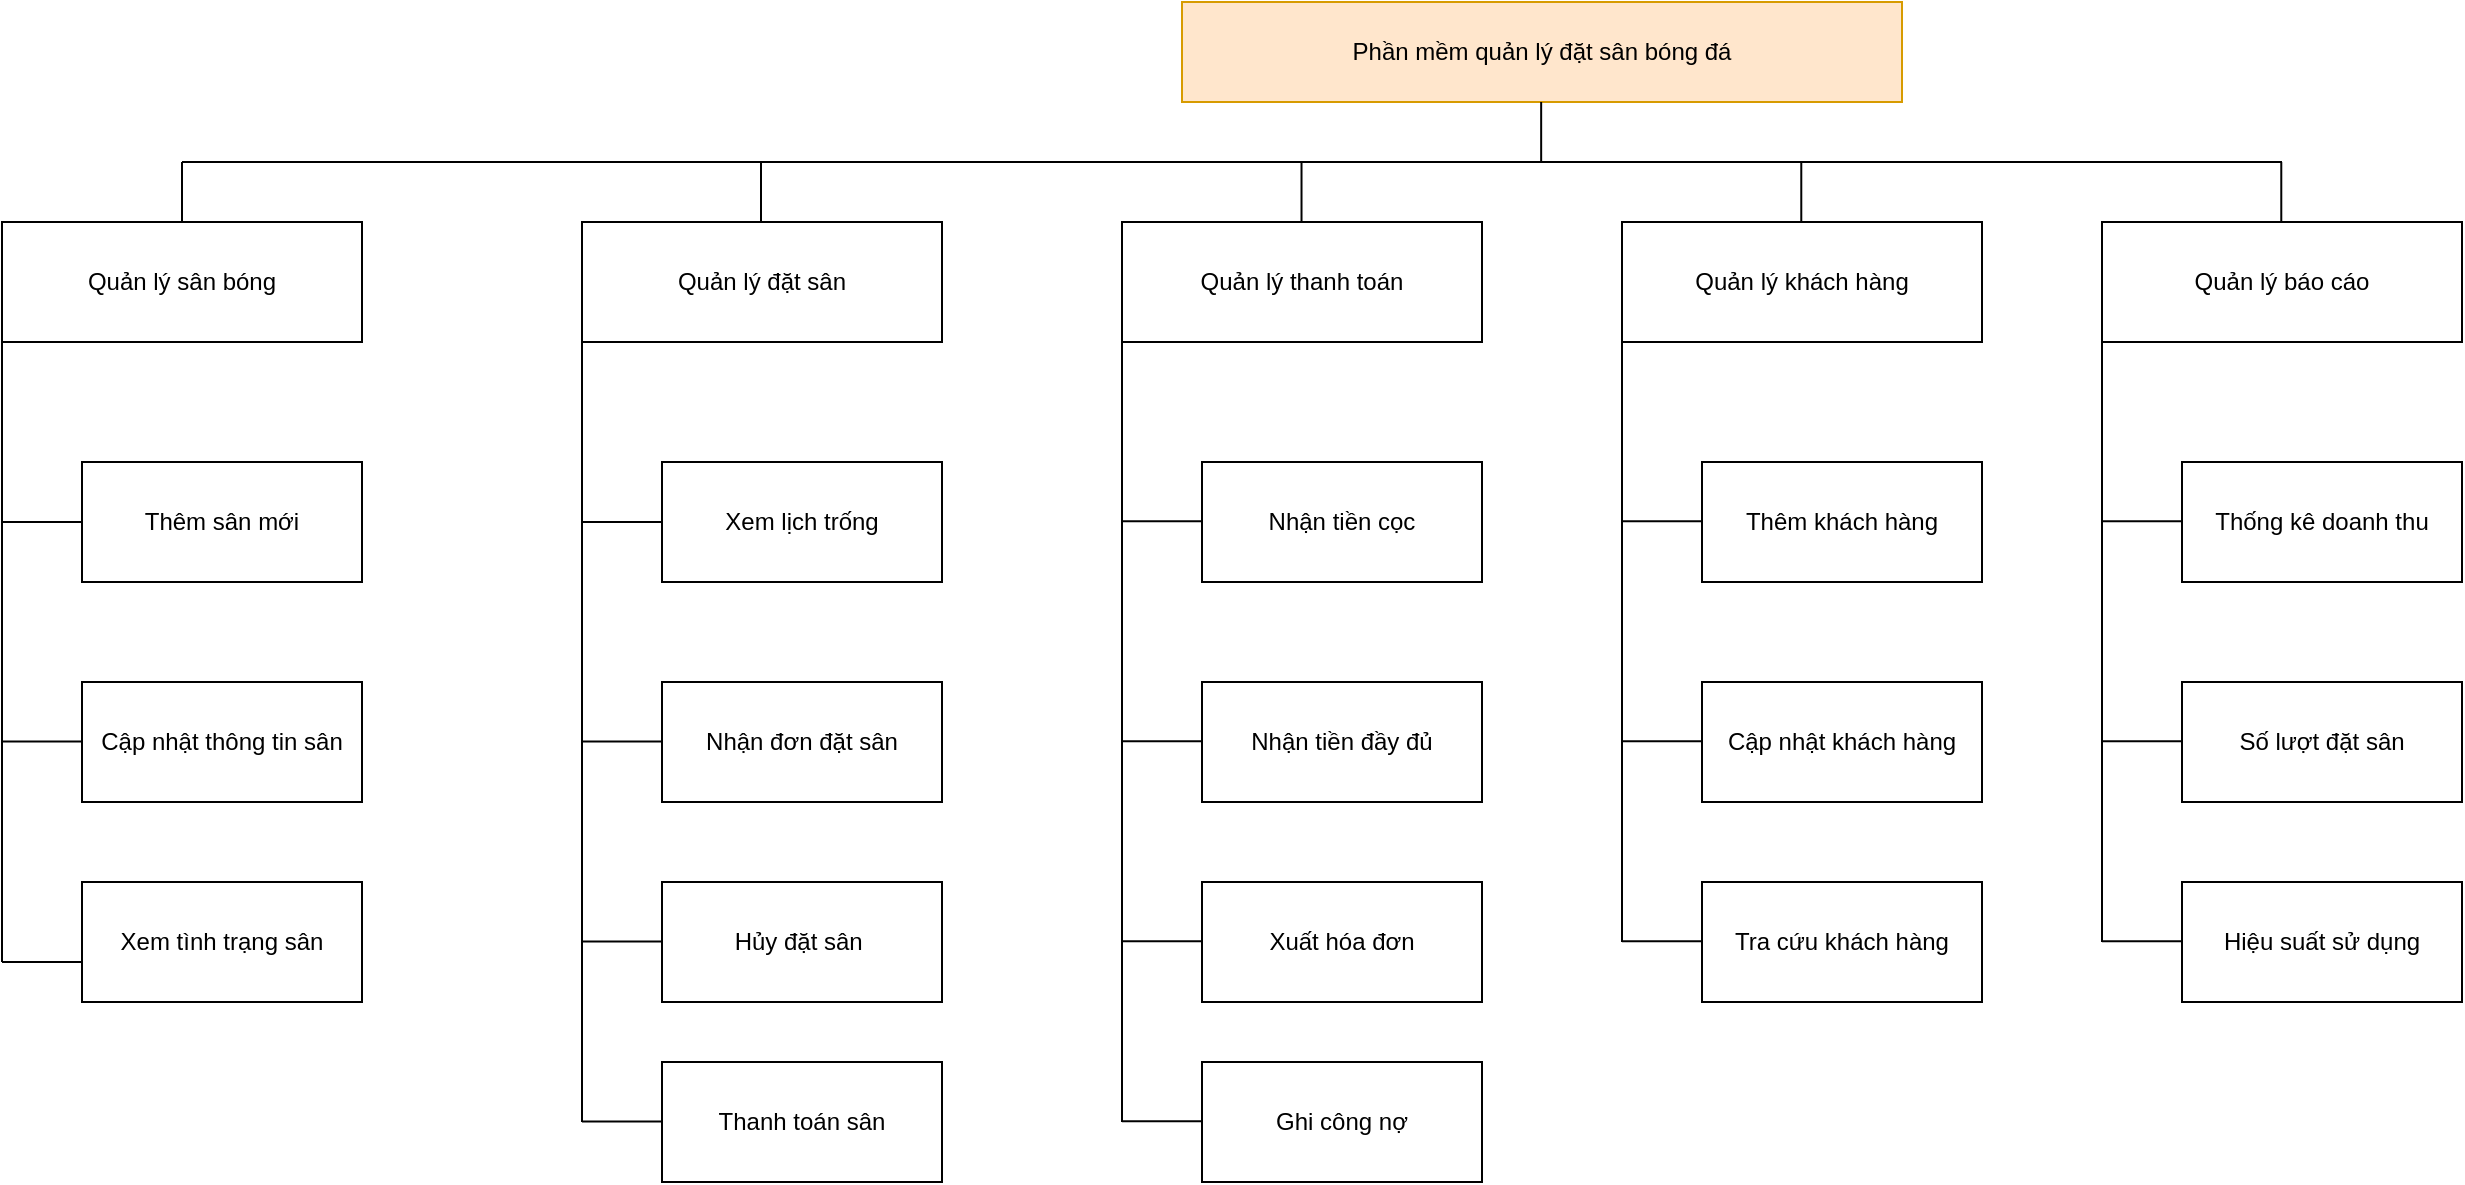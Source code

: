 <mxfile version="28.1.0">
  <diagram name="Page-1" id="dXEw8Ugeuqkzr5Z7Odu2">
    <mxGraphModel dx="1806" dy="577" grid="1" gridSize="10" guides="1" tooltips="1" connect="1" arrows="1" fold="1" page="1" pageScale="1" pageWidth="850" pageHeight="1100" math="0" shadow="0">
      <root>
        <mxCell id="0" />
        <mxCell id="1" parent="0" />
        <mxCell id="iZvSBJwFrLveL1Va7kET-1" value="Phần mềm quản lý đặt sân bóng đá" style="html=1;whiteSpace=wrap;fillColor=#ffe6cc;strokeColor=#d79b00;" parent="1" vertex="1">
          <mxGeometry x="220" y="70" width="360" height="50" as="geometry" />
        </mxCell>
        <mxCell id="iZvSBJwFrLveL1Va7kET-3" value="Quản lý sân bóng" style="rounded=0;whiteSpace=wrap;html=1;" parent="1" vertex="1">
          <mxGeometry x="-370" y="180" width="180" height="60" as="geometry" />
        </mxCell>
        <mxCell id="iZvSBJwFrLveL1Va7kET-4" value="Quản lý đặt sân" style="rounded=0;whiteSpace=wrap;html=1;" parent="1" vertex="1">
          <mxGeometry x="-80" y="180" width="180" height="60" as="geometry" />
        </mxCell>
        <mxCell id="iZvSBJwFrLveL1Va7kET-5" value="Quản lý thanh toán" style="rounded=0;whiteSpace=wrap;html=1;" parent="1" vertex="1">
          <mxGeometry x="190" y="180" width="180" height="60" as="geometry" />
        </mxCell>
        <mxCell id="iZvSBJwFrLveL1Va7kET-6" value="Quản lý khách hàng" style="rounded=0;whiteSpace=wrap;html=1;" parent="1" vertex="1">
          <mxGeometry x="440" y="180" width="180" height="60" as="geometry" />
        </mxCell>
        <mxCell id="iZvSBJwFrLveL1Va7kET-7" value="Quản lý báo cáo" style="rounded=0;whiteSpace=wrap;html=1;" parent="1" vertex="1">
          <mxGeometry x="680" y="180" width="180" height="60" as="geometry" />
        </mxCell>
        <mxCell id="iZvSBJwFrLveL1Va7kET-9" value="" style="endArrow=none;html=1;rounded=0;" parent="1" edge="1">
          <mxGeometry width="50" height="50" relative="1" as="geometry">
            <mxPoint x="-280" y="150" as="sourcePoint" />
            <mxPoint x="770" y="150" as="targetPoint" />
          </mxGeometry>
        </mxCell>
        <mxCell id="iZvSBJwFrLveL1Va7kET-10" value="" style="endArrow=none;html=1;rounded=0;exitX=0.5;exitY=0;exitDx=0;exitDy=0;" parent="1" source="iZvSBJwFrLveL1Va7kET-3" edge="1">
          <mxGeometry width="50" height="50" relative="1" as="geometry">
            <mxPoint x="-70" y="450" as="sourcePoint" />
            <mxPoint x="-280" y="150" as="targetPoint" />
          </mxGeometry>
        </mxCell>
        <mxCell id="iZvSBJwFrLveL1Va7kET-11" value="Thêm sân mới" style="rounded=0;whiteSpace=wrap;html=1;" parent="1" vertex="1">
          <mxGeometry x="-330" y="300" width="140" height="60" as="geometry" />
        </mxCell>
        <mxCell id="iZvSBJwFrLveL1Va7kET-12" value="Cập nhật thông tin sân" style="rounded=0;whiteSpace=wrap;html=1;" parent="1" vertex="1">
          <mxGeometry x="-330" y="410" width="140" height="60" as="geometry" />
        </mxCell>
        <mxCell id="iZvSBJwFrLveL1Va7kET-13" value="Xem tình trạng sân" style="rounded=0;whiteSpace=wrap;html=1;" parent="1" vertex="1">
          <mxGeometry x="-330" y="510" width="140" height="60" as="geometry" />
        </mxCell>
        <mxCell id="iZvSBJwFrLveL1Va7kET-14" value="Xem lịch trống" style="rounded=0;whiteSpace=wrap;html=1;" parent="1" vertex="1">
          <mxGeometry x="-40" y="300" width="140" height="60" as="geometry" />
        </mxCell>
        <mxCell id="iZvSBJwFrLveL1Va7kET-15" value="Nhận đơn đặt sân" style="rounded=0;whiteSpace=wrap;html=1;" parent="1" vertex="1">
          <mxGeometry x="-40" y="410" width="140" height="60" as="geometry" />
        </mxCell>
        <mxCell id="iZvSBJwFrLveL1Va7kET-16" value="Hủy đặt sân&amp;nbsp;" style="rounded=0;whiteSpace=wrap;html=1;" parent="1" vertex="1">
          <mxGeometry x="-40" y="510" width="140" height="60" as="geometry" />
        </mxCell>
        <mxCell id="r38mKHXm96FFhiUQcjBS-1" value="" style="endArrow=none;html=1;rounded=0;exitX=0.5;exitY=0;exitDx=0;exitDy=0;" edge="1" parent="1">
          <mxGeometry width="50" height="50" relative="1" as="geometry">
            <mxPoint x="9.5" y="180" as="sourcePoint" />
            <mxPoint x="9.5" y="150" as="targetPoint" />
          </mxGeometry>
        </mxCell>
        <mxCell id="r38mKHXm96FFhiUQcjBS-2" value="Thanh toán sân" style="rounded=0;whiteSpace=wrap;html=1;" vertex="1" parent="1">
          <mxGeometry x="-40" y="600" width="140" height="60" as="geometry" />
        </mxCell>
        <mxCell id="r38mKHXm96FFhiUQcjBS-4" value="Nhận tiền cọc" style="rounded=0;whiteSpace=wrap;html=1;" vertex="1" parent="1">
          <mxGeometry x="230" y="300" width="140" height="60" as="geometry" />
        </mxCell>
        <mxCell id="r38mKHXm96FFhiUQcjBS-5" value="Nhận tiền đầy đủ" style="rounded=0;whiteSpace=wrap;html=1;" vertex="1" parent="1">
          <mxGeometry x="230" y="410" width="140" height="60" as="geometry" />
        </mxCell>
        <mxCell id="r38mKHXm96FFhiUQcjBS-6" value="Xuất hóa đơn" style="rounded=0;whiteSpace=wrap;html=1;" vertex="1" parent="1">
          <mxGeometry x="230" y="510" width="140" height="60" as="geometry" />
        </mxCell>
        <mxCell id="r38mKHXm96FFhiUQcjBS-7" value="Ghi công nợ" style="rounded=0;whiteSpace=wrap;html=1;" vertex="1" parent="1">
          <mxGeometry x="230" y="600" width="140" height="60" as="geometry" />
        </mxCell>
        <mxCell id="r38mKHXm96FFhiUQcjBS-8" value="" style="endArrow=none;html=1;rounded=0;exitX=0;exitY=1;exitDx=0;exitDy=0;" edge="1" parent="1" source="iZvSBJwFrLveL1Va7kET-3">
          <mxGeometry width="50" height="50" relative="1" as="geometry">
            <mxPoint x="-370" y="250" as="sourcePoint" />
            <mxPoint x="-370" y="550" as="targetPoint" />
          </mxGeometry>
        </mxCell>
        <mxCell id="r38mKHXm96FFhiUQcjBS-9" value="" style="endArrow=none;html=1;rounded=0;entryX=0;entryY=0.5;entryDx=0;entryDy=0;" edge="1" parent="1" target="iZvSBJwFrLveL1Va7kET-11">
          <mxGeometry width="50" height="50" relative="1" as="geometry">
            <mxPoint x="-370" y="330" as="sourcePoint" />
            <mxPoint x="140" y="430" as="targetPoint" />
          </mxGeometry>
        </mxCell>
        <mxCell id="r38mKHXm96FFhiUQcjBS-10" value="" style="endArrow=none;html=1;rounded=0;entryX=0;entryY=0.5;entryDx=0;entryDy=0;" edge="1" parent="1">
          <mxGeometry width="50" height="50" relative="1" as="geometry">
            <mxPoint x="-370" y="439.76" as="sourcePoint" />
            <mxPoint x="-330" y="439.76" as="targetPoint" />
          </mxGeometry>
        </mxCell>
        <mxCell id="r38mKHXm96FFhiUQcjBS-11" value="" style="endArrow=none;html=1;rounded=0;entryX=0;entryY=0.5;entryDx=0;entryDy=0;" edge="1" parent="1">
          <mxGeometry width="50" height="50" relative="1" as="geometry">
            <mxPoint x="-370" y="550" as="sourcePoint" />
            <mxPoint x="-330" y="550" as="targetPoint" />
          </mxGeometry>
        </mxCell>
        <mxCell id="r38mKHXm96FFhiUQcjBS-12" value="" style="endArrow=none;html=1;rounded=0;exitX=0;exitY=1;exitDx=0;exitDy=0;" edge="1" parent="1">
          <mxGeometry width="50" height="50" relative="1" as="geometry">
            <mxPoint x="-80" y="240" as="sourcePoint" />
            <mxPoint x="-80" y="630" as="targetPoint" />
          </mxGeometry>
        </mxCell>
        <mxCell id="r38mKHXm96FFhiUQcjBS-13" value="" style="endArrow=none;html=1;rounded=0;entryX=0;entryY=0.5;entryDx=0;entryDy=0;" edge="1" parent="1" target="iZvSBJwFrLveL1Va7kET-14">
          <mxGeometry width="50" height="50" relative="1" as="geometry">
            <mxPoint x="-80" y="330" as="sourcePoint" />
            <mxPoint x="-60" y="270" as="targetPoint" />
          </mxGeometry>
        </mxCell>
        <mxCell id="r38mKHXm96FFhiUQcjBS-14" value="" style="endArrow=none;html=1;rounded=0;entryX=0;entryY=0.5;entryDx=0;entryDy=0;" edge="1" parent="1">
          <mxGeometry width="50" height="50" relative="1" as="geometry">
            <mxPoint x="-80" y="539.76" as="sourcePoint" />
            <mxPoint x="-40" y="539.76" as="targetPoint" />
          </mxGeometry>
        </mxCell>
        <mxCell id="r38mKHXm96FFhiUQcjBS-15" value="" style="endArrow=none;html=1;rounded=0;entryX=0;entryY=0.5;entryDx=0;entryDy=0;" edge="1" parent="1">
          <mxGeometry width="50" height="50" relative="1" as="geometry">
            <mxPoint x="-80" y="439.76" as="sourcePoint" />
            <mxPoint x="-40" y="439.76" as="targetPoint" />
          </mxGeometry>
        </mxCell>
        <mxCell id="r38mKHXm96FFhiUQcjBS-16" value="" style="endArrow=none;html=1;rounded=0;entryX=0;entryY=0.5;entryDx=0;entryDy=0;" edge="1" parent="1">
          <mxGeometry width="50" height="50" relative="1" as="geometry">
            <mxPoint x="-80" y="629.76" as="sourcePoint" />
            <mxPoint x="-40" y="629.76" as="targetPoint" />
          </mxGeometry>
        </mxCell>
        <mxCell id="r38mKHXm96FFhiUQcjBS-17" value="" style="endArrow=none;html=1;rounded=0;exitX=0.5;exitY=0;exitDx=0;exitDy=0;" edge="1" parent="1">
          <mxGeometry width="50" height="50" relative="1" as="geometry">
            <mxPoint x="279.76" y="180" as="sourcePoint" />
            <mxPoint x="279.76" y="150" as="targetPoint" />
          </mxGeometry>
        </mxCell>
        <mxCell id="r38mKHXm96FFhiUQcjBS-19" value="" style="endArrow=none;html=1;rounded=0;exitX=0.5;exitY=0;exitDx=0;exitDy=0;" edge="1" parent="1">
          <mxGeometry width="50" height="50" relative="1" as="geometry">
            <mxPoint x="399.58" y="150" as="sourcePoint" />
            <mxPoint x="399.58" y="120" as="targetPoint" />
          </mxGeometry>
        </mxCell>
        <mxCell id="r38mKHXm96FFhiUQcjBS-20" value="" style="endArrow=none;html=1;rounded=0;exitX=0;exitY=1;exitDx=0;exitDy=0;" edge="1" parent="1">
          <mxGeometry width="50" height="50" relative="1" as="geometry">
            <mxPoint x="190" y="240" as="sourcePoint" />
            <mxPoint x="190" y="630" as="targetPoint" />
          </mxGeometry>
        </mxCell>
        <mxCell id="r38mKHXm96FFhiUQcjBS-21" value="" style="endArrow=none;html=1;rounded=0;entryX=0;entryY=0.5;entryDx=0;entryDy=0;" edge="1" parent="1">
          <mxGeometry width="50" height="50" relative="1" as="geometry">
            <mxPoint x="190" y="329.64" as="sourcePoint" />
            <mxPoint x="230" y="329.64" as="targetPoint" />
          </mxGeometry>
        </mxCell>
        <mxCell id="r38mKHXm96FFhiUQcjBS-22" value="" style="endArrow=none;html=1;rounded=0;entryX=0;entryY=0.5;entryDx=0;entryDy=0;" edge="1" parent="1">
          <mxGeometry width="50" height="50" relative="1" as="geometry">
            <mxPoint x="190" y="439.64" as="sourcePoint" />
            <mxPoint x="230" y="439.64" as="targetPoint" />
          </mxGeometry>
        </mxCell>
        <mxCell id="r38mKHXm96FFhiUQcjBS-23" value="" style="endArrow=none;html=1;rounded=0;entryX=0;entryY=0.5;entryDx=0;entryDy=0;" edge="1" parent="1">
          <mxGeometry width="50" height="50" relative="1" as="geometry">
            <mxPoint x="190" y="539.64" as="sourcePoint" />
            <mxPoint x="230" y="539.64" as="targetPoint" />
          </mxGeometry>
        </mxCell>
        <mxCell id="r38mKHXm96FFhiUQcjBS-24" value="" style="endArrow=none;html=1;rounded=0;entryX=0;entryY=0.5;entryDx=0;entryDy=0;" edge="1" parent="1">
          <mxGeometry width="50" height="50" relative="1" as="geometry">
            <mxPoint x="190" y="629.64" as="sourcePoint" />
            <mxPoint x="230" y="629.64" as="targetPoint" />
          </mxGeometry>
        </mxCell>
        <mxCell id="r38mKHXm96FFhiUQcjBS-25" value="Thêm khách hàng" style="rounded=0;whiteSpace=wrap;html=1;" vertex="1" parent="1">
          <mxGeometry x="480" y="300" width="140" height="60" as="geometry" />
        </mxCell>
        <mxCell id="r38mKHXm96FFhiUQcjBS-26" value="Cập nhật khách hàng" style="rounded=0;whiteSpace=wrap;html=1;" vertex="1" parent="1">
          <mxGeometry x="480" y="410" width="140" height="60" as="geometry" />
        </mxCell>
        <mxCell id="r38mKHXm96FFhiUQcjBS-27" value="Tra cứu khách hàng" style="rounded=0;whiteSpace=wrap;html=1;" vertex="1" parent="1">
          <mxGeometry x="480" y="510" width="140" height="60" as="geometry" />
        </mxCell>
        <mxCell id="r38mKHXm96FFhiUQcjBS-29" value="" style="endArrow=none;html=1;rounded=0;exitX=0;exitY=1;exitDx=0;exitDy=0;" edge="1" parent="1">
          <mxGeometry width="50" height="50" relative="1" as="geometry">
            <mxPoint x="440" y="240" as="sourcePoint" />
            <mxPoint x="440" y="540" as="targetPoint" />
          </mxGeometry>
        </mxCell>
        <mxCell id="r38mKHXm96FFhiUQcjBS-30" value="" style="endArrow=none;html=1;rounded=0;entryX=0;entryY=0.5;entryDx=0;entryDy=0;" edge="1" parent="1">
          <mxGeometry width="50" height="50" relative="1" as="geometry">
            <mxPoint x="440" y="329.64" as="sourcePoint" />
            <mxPoint x="480" y="329.64" as="targetPoint" />
          </mxGeometry>
        </mxCell>
        <mxCell id="r38mKHXm96FFhiUQcjBS-31" value="" style="endArrow=none;html=1;rounded=0;entryX=0;entryY=0.5;entryDx=0;entryDy=0;" edge="1" parent="1">
          <mxGeometry width="50" height="50" relative="1" as="geometry">
            <mxPoint x="440" y="439.64" as="sourcePoint" />
            <mxPoint x="480" y="439.64" as="targetPoint" />
          </mxGeometry>
        </mxCell>
        <mxCell id="r38mKHXm96FFhiUQcjBS-32" value="" style="endArrow=none;html=1;rounded=0;entryX=0;entryY=0.5;entryDx=0;entryDy=0;" edge="1" parent="1">
          <mxGeometry width="50" height="50" relative="1" as="geometry">
            <mxPoint x="440" y="539.64" as="sourcePoint" />
            <mxPoint x="480" y="539.64" as="targetPoint" />
          </mxGeometry>
        </mxCell>
        <mxCell id="r38mKHXm96FFhiUQcjBS-40" value="Thống kê doanh thu" style="rounded=0;whiteSpace=wrap;html=1;" vertex="1" parent="1">
          <mxGeometry x="720" y="300" width="140" height="60" as="geometry" />
        </mxCell>
        <mxCell id="r38mKHXm96FFhiUQcjBS-41" value="Số lượt đặt sân" style="rounded=0;whiteSpace=wrap;html=1;" vertex="1" parent="1">
          <mxGeometry x="720" y="410" width="140" height="60" as="geometry" />
        </mxCell>
        <mxCell id="r38mKHXm96FFhiUQcjBS-42" value="Hiệu suất sử dụng" style="rounded=0;whiteSpace=wrap;html=1;" vertex="1" parent="1">
          <mxGeometry x="720" y="510" width="140" height="60" as="geometry" />
        </mxCell>
        <mxCell id="r38mKHXm96FFhiUQcjBS-43" value="" style="endArrow=none;html=1;rounded=0;exitX=0;exitY=1;exitDx=0;exitDy=0;" edge="1" parent="1">
          <mxGeometry width="50" height="50" relative="1" as="geometry">
            <mxPoint x="680" y="240" as="sourcePoint" />
            <mxPoint x="680" y="540" as="targetPoint" />
          </mxGeometry>
        </mxCell>
        <mxCell id="r38mKHXm96FFhiUQcjBS-44" value="" style="endArrow=none;html=1;rounded=0;entryX=0;entryY=0.5;entryDx=0;entryDy=0;" edge="1" parent="1">
          <mxGeometry width="50" height="50" relative="1" as="geometry">
            <mxPoint x="680" y="329.64" as="sourcePoint" />
            <mxPoint x="720" y="329.64" as="targetPoint" />
          </mxGeometry>
        </mxCell>
        <mxCell id="r38mKHXm96FFhiUQcjBS-45" value="" style="endArrow=none;html=1;rounded=0;entryX=0;entryY=0.5;entryDx=0;entryDy=0;" edge="1" parent="1">
          <mxGeometry width="50" height="50" relative="1" as="geometry">
            <mxPoint x="680" y="439.64" as="sourcePoint" />
            <mxPoint x="720" y="439.64" as="targetPoint" />
          </mxGeometry>
        </mxCell>
        <mxCell id="r38mKHXm96FFhiUQcjBS-46" value="" style="endArrow=none;html=1;rounded=0;entryX=0;entryY=0.5;entryDx=0;entryDy=0;" edge="1" parent="1">
          <mxGeometry width="50" height="50" relative="1" as="geometry">
            <mxPoint x="680" y="539.64" as="sourcePoint" />
            <mxPoint x="720" y="539.64" as="targetPoint" />
          </mxGeometry>
        </mxCell>
        <mxCell id="r38mKHXm96FFhiUQcjBS-47" value="" style="endArrow=none;html=1;rounded=0;exitX=0.5;exitY=0;exitDx=0;exitDy=0;" edge="1" parent="1">
          <mxGeometry width="50" height="50" relative="1" as="geometry">
            <mxPoint x="529.64" y="180" as="sourcePoint" />
            <mxPoint x="529.64" y="150" as="targetPoint" />
          </mxGeometry>
        </mxCell>
        <mxCell id="r38mKHXm96FFhiUQcjBS-48" value="" style="endArrow=none;html=1;rounded=0;exitX=0.5;exitY=0;exitDx=0;exitDy=0;" edge="1" parent="1">
          <mxGeometry width="50" height="50" relative="1" as="geometry">
            <mxPoint x="769.64" y="180" as="sourcePoint" />
            <mxPoint x="769.64" y="150" as="targetPoint" />
          </mxGeometry>
        </mxCell>
      </root>
    </mxGraphModel>
  </diagram>
</mxfile>

